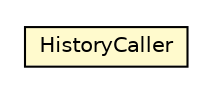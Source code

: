 #!/usr/local/bin/dot
#
# Class diagram 
# Generated by UMLGraph version R5_6-24-gf6e263 (http://www.umlgraph.org/)
#

digraph G {
	edge [fontname="Helvetica",fontsize=10,labelfontname="Helvetica",labelfontsize=10];
	node [fontname="Helvetica",fontsize=10,shape=plaintext];
	nodesep=0.25;
	ranksep=0.5;
	// org.universAAL.samples.ctxtbus.HistoryCaller
	c4389379 [label=<<table title="org.universAAL.samples.ctxtbus.HistoryCaller" border="0" cellborder="1" cellspacing="0" cellpadding="2" port="p" bgcolor="lemonChiffon" href="./HistoryCaller.html">
		<tr><td><table border="0" cellspacing="0" cellpadding="1">
<tr><td align="center" balign="center"> HistoryCaller </td></tr>
		</table></td></tr>
		</table>>, URL="./HistoryCaller.html", fontname="Helvetica", fontcolor="black", fontsize=10.0];
}

